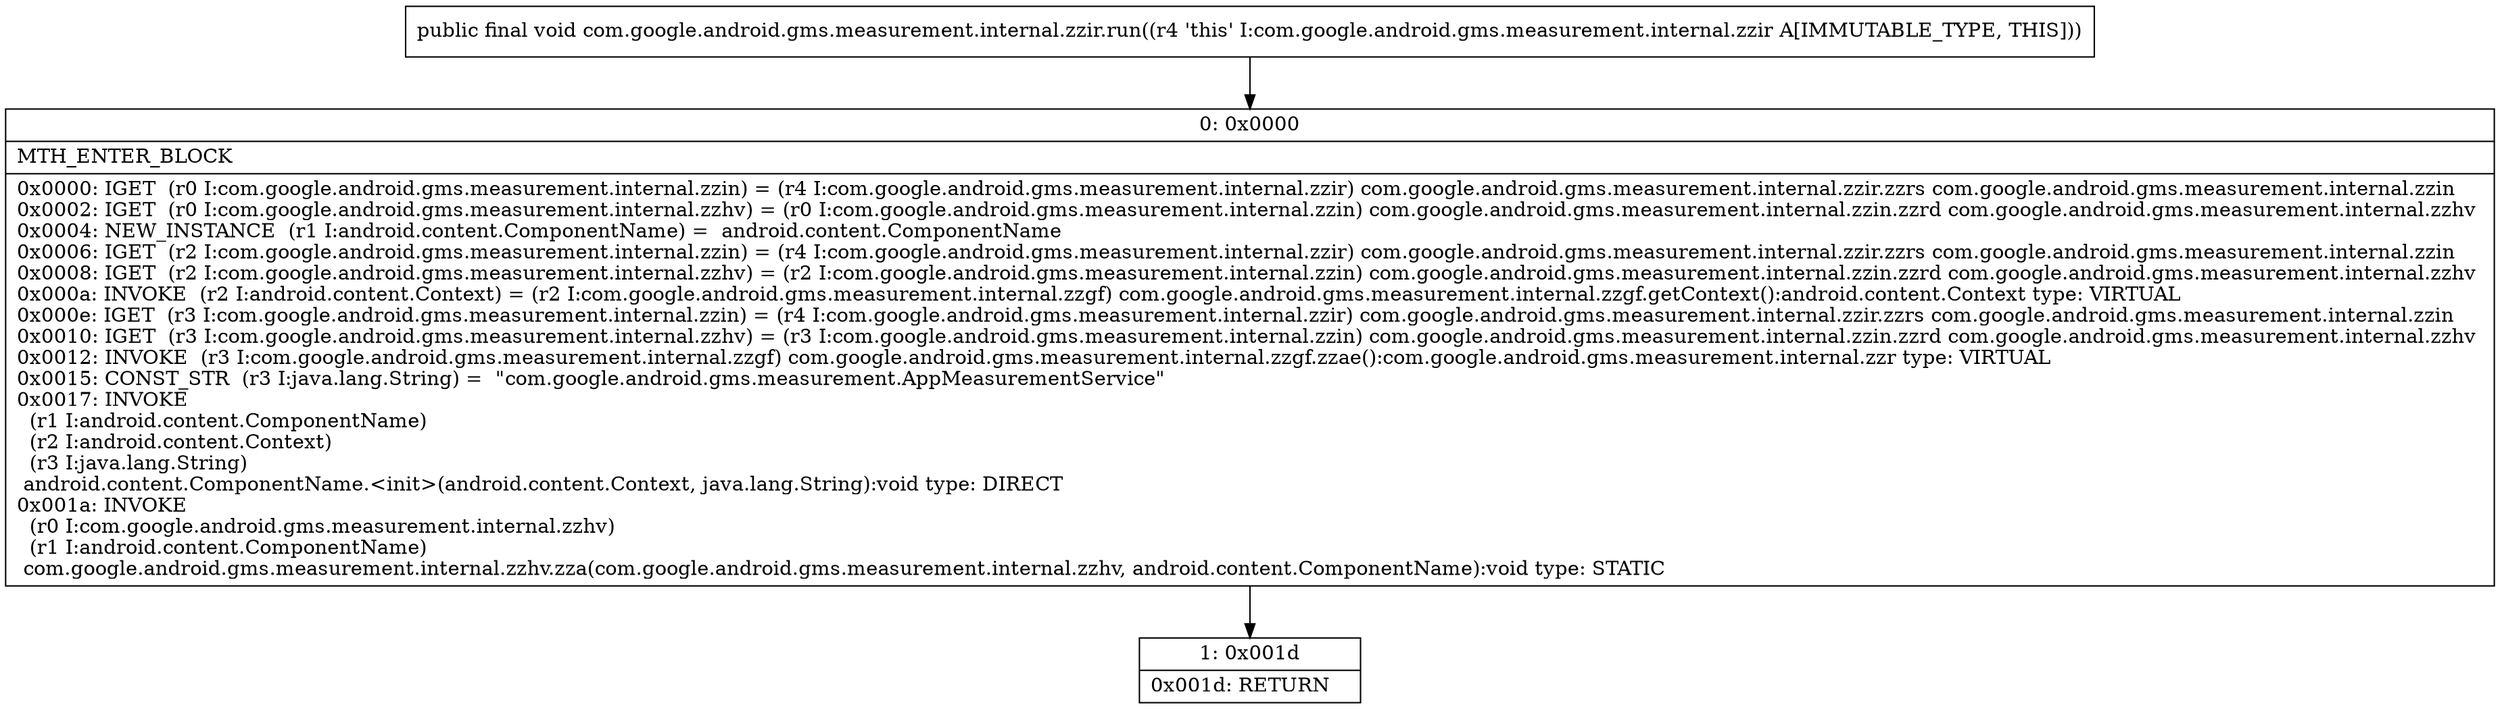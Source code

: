 digraph "CFG forcom.google.android.gms.measurement.internal.zzir.run()V" {
Node_0 [shape=record,label="{0\:\ 0x0000|MTH_ENTER_BLOCK\l|0x0000: IGET  (r0 I:com.google.android.gms.measurement.internal.zzin) = (r4 I:com.google.android.gms.measurement.internal.zzir) com.google.android.gms.measurement.internal.zzir.zzrs com.google.android.gms.measurement.internal.zzin \l0x0002: IGET  (r0 I:com.google.android.gms.measurement.internal.zzhv) = (r0 I:com.google.android.gms.measurement.internal.zzin) com.google.android.gms.measurement.internal.zzin.zzrd com.google.android.gms.measurement.internal.zzhv \l0x0004: NEW_INSTANCE  (r1 I:android.content.ComponentName) =  android.content.ComponentName \l0x0006: IGET  (r2 I:com.google.android.gms.measurement.internal.zzin) = (r4 I:com.google.android.gms.measurement.internal.zzir) com.google.android.gms.measurement.internal.zzir.zzrs com.google.android.gms.measurement.internal.zzin \l0x0008: IGET  (r2 I:com.google.android.gms.measurement.internal.zzhv) = (r2 I:com.google.android.gms.measurement.internal.zzin) com.google.android.gms.measurement.internal.zzin.zzrd com.google.android.gms.measurement.internal.zzhv \l0x000a: INVOKE  (r2 I:android.content.Context) = (r2 I:com.google.android.gms.measurement.internal.zzgf) com.google.android.gms.measurement.internal.zzgf.getContext():android.content.Context type: VIRTUAL \l0x000e: IGET  (r3 I:com.google.android.gms.measurement.internal.zzin) = (r4 I:com.google.android.gms.measurement.internal.zzir) com.google.android.gms.measurement.internal.zzir.zzrs com.google.android.gms.measurement.internal.zzin \l0x0010: IGET  (r3 I:com.google.android.gms.measurement.internal.zzhv) = (r3 I:com.google.android.gms.measurement.internal.zzin) com.google.android.gms.measurement.internal.zzin.zzrd com.google.android.gms.measurement.internal.zzhv \l0x0012: INVOKE  (r3 I:com.google.android.gms.measurement.internal.zzgf) com.google.android.gms.measurement.internal.zzgf.zzae():com.google.android.gms.measurement.internal.zzr type: VIRTUAL \l0x0015: CONST_STR  (r3 I:java.lang.String) =  \"com.google.android.gms.measurement.AppMeasurementService\" \l0x0017: INVOKE  \l  (r1 I:android.content.ComponentName)\l  (r2 I:android.content.Context)\l  (r3 I:java.lang.String)\l android.content.ComponentName.\<init\>(android.content.Context, java.lang.String):void type: DIRECT \l0x001a: INVOKE  \l  (r0 I:com.google.android.gms.measurement.internal.zzhv)\l  (r1 I:android.content.ComponentName)\l com.google.android.gms.measurement.internal.zzhv.zza(com.google.android.gms.measurement.internal.zzhv, android.content.ComponentName):void type: STATIC \l}"];
Node_1 [shape=record,label="{1\:\ 0x001d|0x001d: RETURN   \l}"];
MethodNode[shape=record,label="{public final void com.google.android.gms.measurement.internal.zzir.run((r4 'this' I:com.google.android.gms.measurement.internal.zzir A[IMMUTABLE_TYPE, THIS])) }"];
MethodNode -> Node_0;
Node_0 -> Node_1;
}


